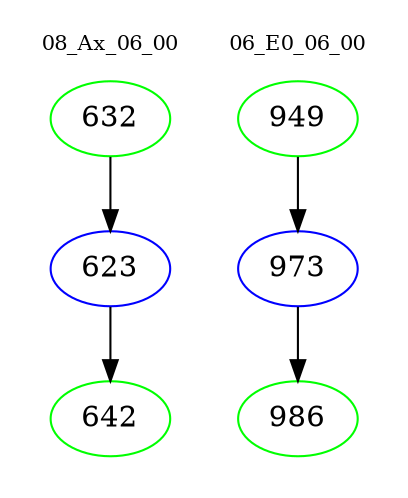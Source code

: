 digraph{
subgraph cluster_0 {
color = white
label = "08_Ax_06_00";
fontsize=10;
T0_632 [label="632", color="green"]
T0_632 -> T0_623 [color="black"]
T0_623 [label="623", color="blue"]
T0_623 -> T0_642 [color="black"]
T0_642 [label="642", color="green"]
}
subgraph cluster_1 {
color = white
label = "06_E0_06_00";
fontsize=10;
T1_949 [label="949", color="green"]
T1_949 -> T1_973 [color="black"]
T1_973 [label="973", color="blue"]
T1_973 -> T1_986 [color="black"]
T1_986 [label="986", color="green"]
}
}
